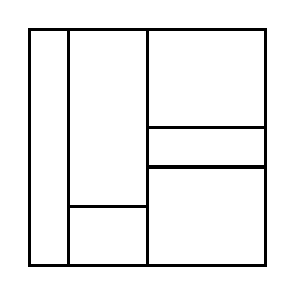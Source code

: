 \begin{tikzpicture}[very thick, scale=.5]
    \draw (0,0) rectangle (1,6);
    \draw (1,3/2) rectangle (3,6);
    \draw (1,0) rectangle (3,3/2);
    \draw (3,7/2) rectangle (6,6);
    \draw (3,5/2) rectangle (6,7/2);
    \draw (3,0) rectangle (6,5/2);
\end{tikzpicture}
